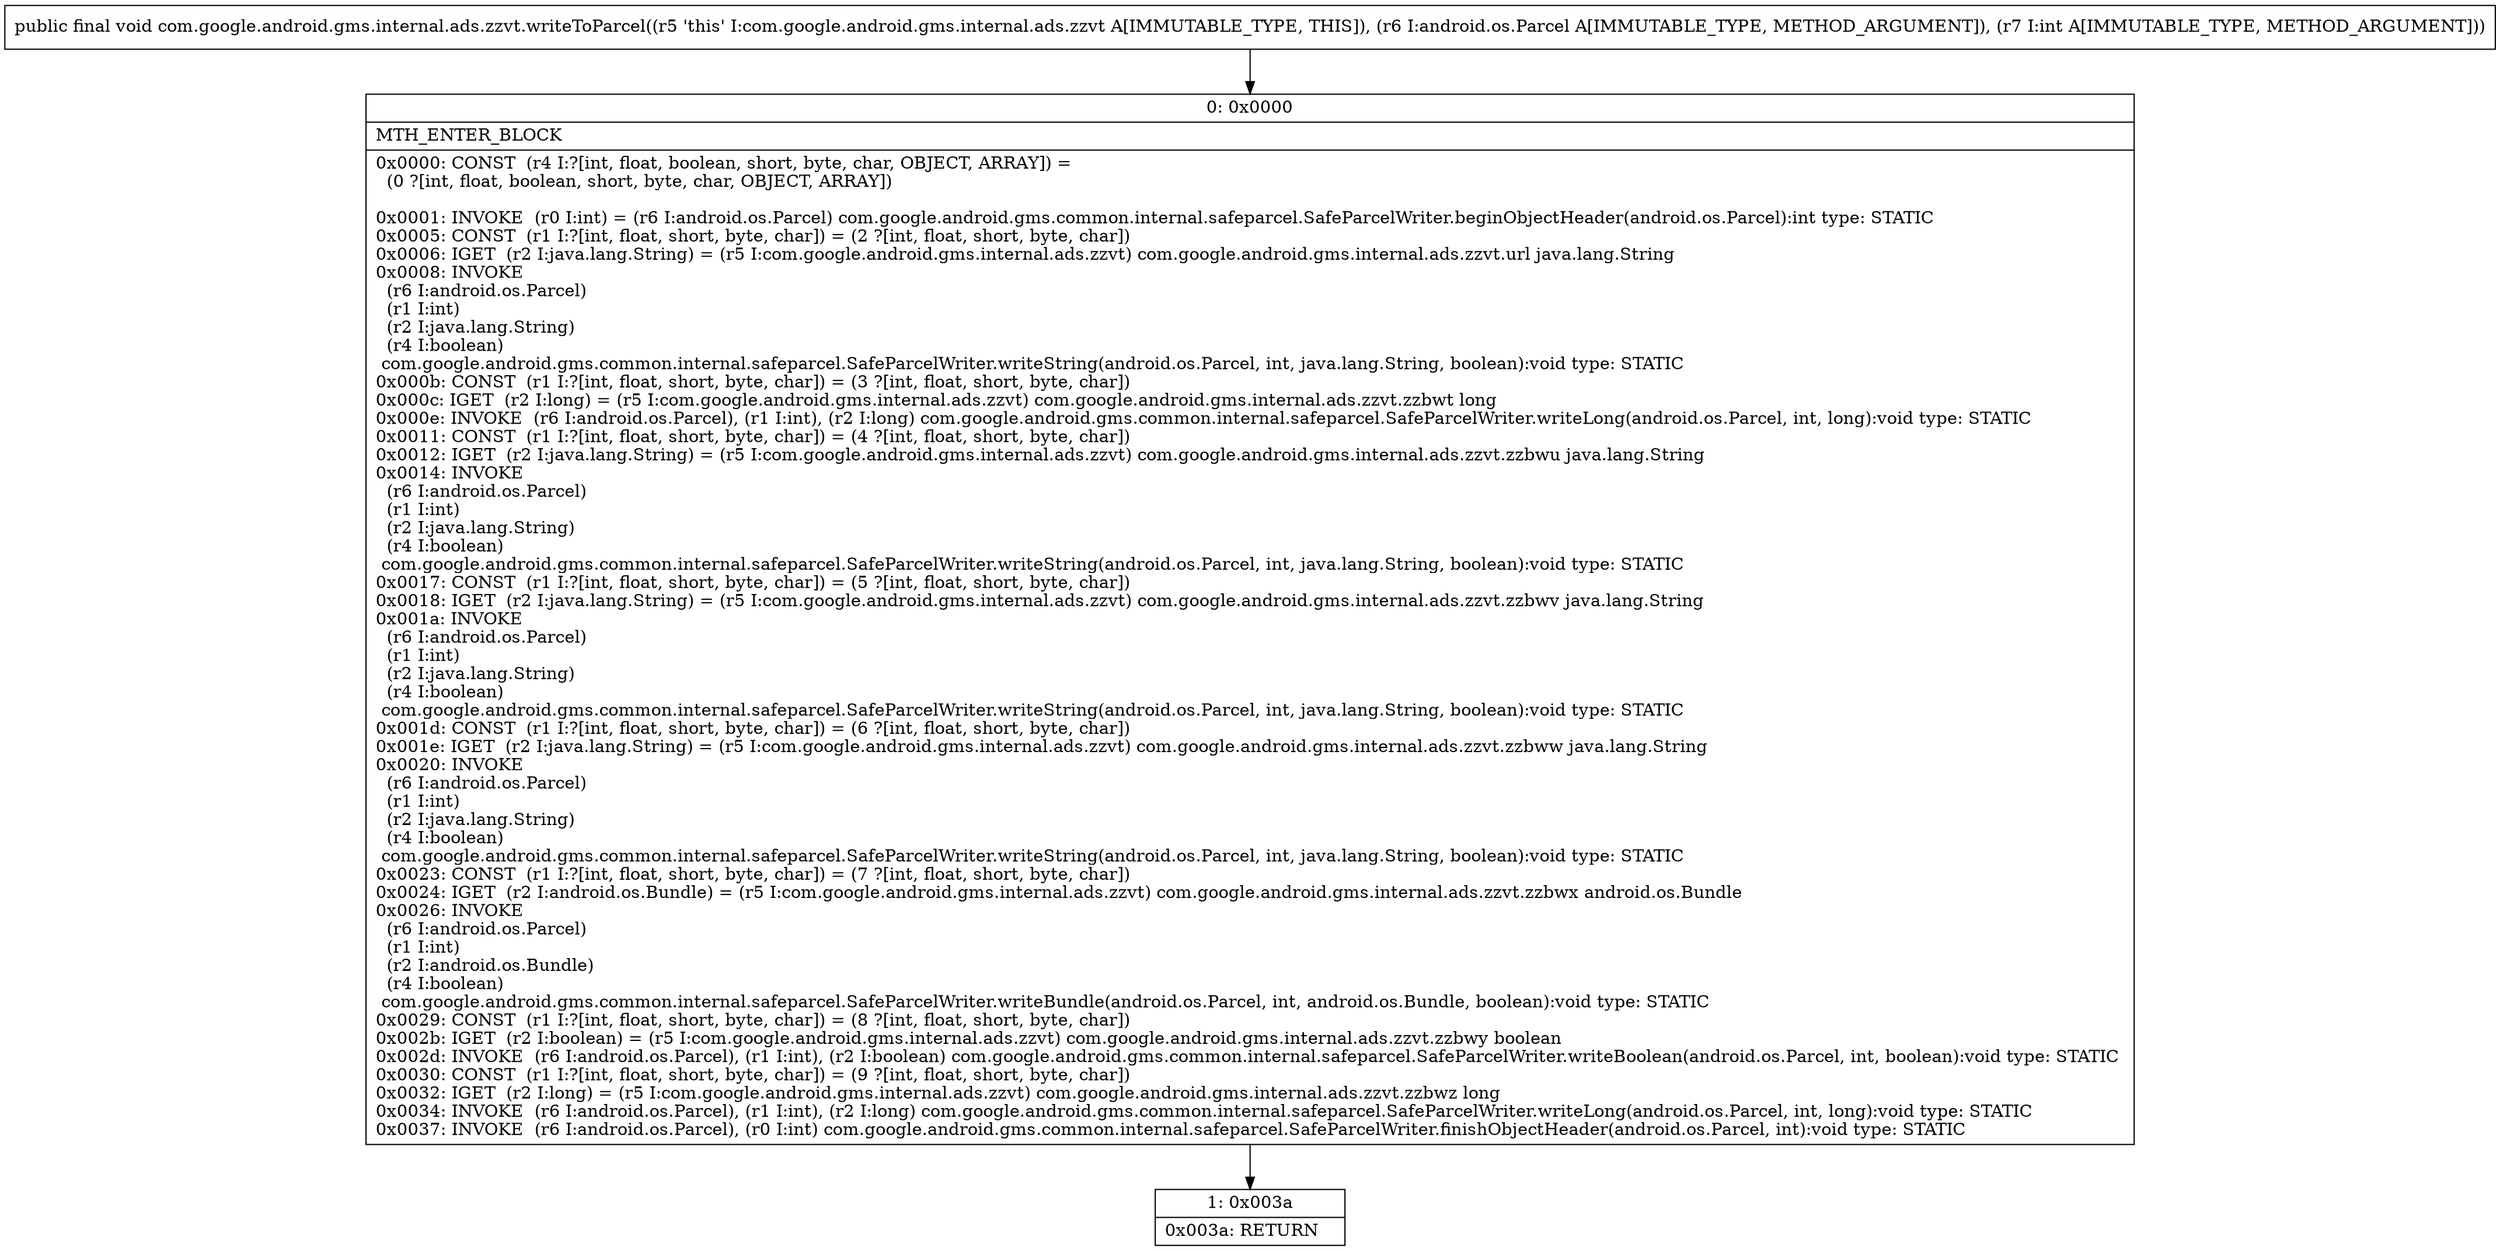 digraph "CFG forcom.google.android.gms.internal.ads.zzvt.writeToParcel(Landroid\/os\/Parcel;I)V" {
Node_0 [shape=record,label="{0\:\ 0x0000|MTH_ENTER_BLOCK\l|0x0000: CONST  (r4 I:?[int, float, boolean, short, byte, char, OBJECT, ARRAY]) = \l  (0 ?[int, float, boolean, short, byte, char, OBJECT, ARRAY])\l \l0x0001: INVOKE  (r0 I:int) = (r6 I:android.os.Parcel) com.google.android.gms.common.internal.safeparcel.SafeParcelWriter.beginObjectHeader(android.os.Parcel):int type: STATIC \l0x0005: CONST  (r1 I:?[int, float, short, byte, char]) = (2 ?[int, float, short, byte, char]) \l0x0006: IGET  (r2 I:java.lang.String) = (r5 I:com.google.android.gms.internal.ads.zzvt) com.google.android.gms.internal.ads.zzvt.url java.lang.String \l0x0008: INVOKE  \l  (r6 I:android.os.Parcel)\l  (r1 I:int)\l  (r2 I:java.lang.String)\l  (r4 I:boolean)\l com.google.android.gms.common.internal.safeparcel.SafeParcelWriter.writeString(android.os.Parcel, int, java.lang.String, boolean):void type: STATIC \l0x000b: CONST  (r1 I:?[int, float, short, byte, char]) = (3 ?[int, float, short, byte, char]) \l0x000c: IGET  (r2 I:long) = (r5 I:com.google.android.gms.internal.ads.zzvt) com.google.android.gms.internal.ads.zzvt.zzbwt long \l0x000e: INVOKE  (r6 I:android.os.Parcel), (r1 I:int), (r2 I:long) com.google.android.gms.common.internal.safeparcel.SafeParcelWriter.writeLong(android.os.Parcel, int, long):void type: STATIC \l0x0011: CONST  (r1 I:?[int, float, short, byte, char]) = (4 ?[int, float, short, byte, char]) \l0x0012: IGET  (r2 I:java.lang.String) = (r5 I:com.google.android.gms.internal.ads.zzvt) com.google.android.gms.internal.ads.zzvt.zzbwu java.lang.String \l0x0014: INVOKE  \l  (r6 I:android.os.Parcel)\l  (r1 I:int)\l  (r2 I:java.lang.String)\l  (r4 I:boolean)\l com.google.android.gms.common.internal.safeparcel.SafeParcelWriter.writeString(android.os.Parcel, int, java.lang.String, boolean):void type: STATIC \l0x0017: CONST  (r1 I:?[int, float, short, byte, char]) = (5 ?[int, float, short, byte, char]) \l0x0018: IGET  (r2 I:java.lang.String) = (r5 I:com.google.android.gms.internal.ads.zzvt) com.google.android.gms.internal.ads.zzvt.zzbwv java.lang.String \l0x001a: INVOKE  \l  (r6 I:android.os.Parcel)\l  (r1 I:int)\l  (r2 I:java.lang.String)\l  (r4 I:boolean)\l com.google.android.gms.common.internal.safeparcel.SafeParcelWriter.writeString(android.os.Parcel, int, java.lang.String, boolean):void type: STATIC \l0x001d: CONST  (r1 I:?[int, float, short, byte, char]) = (6 ?[int, float, short, byte, char]) \l0x001e: IGET  (r2 I:java.lang.String) = (r5 I:com.google.android.gms.internal.ads.zzvt) com.google.android.gms.internal.ads.zzvt.zzbww java.lang.String \l0x0020: INVOKE  \l  (r6 I:android.os.Parcel)\l  (r1 I:int)\l  (r2 I:java.lang.String)\l  (r4 I:boolean)\l com.google.android.gms.common.internal.safeparcel.SafeParcelWriter.writeString(android.os.Parcel, int, java.lang.String, boolean):void type: STATIC \l0x0023: CONST  (r1 I:?[int, float, short, byte, char]) = (7 ?[int, float, short, byte, char]) \l0x0024: IGET  (r2 I:android.os.Bundle) = (r5 I:com.google.android.gms.internal.ads.zzvt) com.google.android.gms.internal.ads.zzvt.zzbwx android.os.Bundle \l0x0026: INVOKE  \l  (r6 I:android.os.Parcel)\l  (r1 I:int)\l  (r2 I:android.os.Bundle)\l  (r4 I:boolean)\l com.google.android.gms.common.internal.safeparcel.SafeParcelWriter.writeBundle(android.os.Parcel, int, android.os.Bundle, boolean):void type: STATIC \l0x0029: CONST  (r1 I:?[int, float, short, byte, char]) = (8 ?[int, float, short, byte, char]) \l0x002b: IGET  (r2 I:boolean) = (r5 I:com.google.android.gms.internal.ads.zzvt) com.google.android.gms.internal.ads.zzvt.zzbwy boolean \l0x002d: INVOKE  (r6 I:android.os.Parcel), (r1 I:int), (r2 I:boolean) com.google.android.gms.common.internal.safeparcel.SafeParcelWriter.writeBoolean(android.os.Parcel, int, boolean):void type: STATIC \l0x0030: CONST  (r1 I:?[int, float, short, byte, char]) = (9 ?[int, float, short, byte, char]) \l0x0032: IGET  (r2 I:long) = (r5 I:com.google.android.gms.internal.ads.zzvt) com.google.android.gms.internal.ads.zzvt.zzbwz long \l0x0034: INVOKE  (r6 I:android.os.Parcel), (r1 I:int), (r2 I:long) com.google.android.gms.common.internal.safeparcel.SafeParcelWriter.writeLong(android.os.Parcel, int, long):void type: STATIC \l0x0037: INVOKE  (r6 I:android.os.Parcel), (r0 I:int) com.google.android.gms.common.internal.safeparcel.SafeParcelWriter.finishObjectHeader(android.os.Parcel, int):void type: STATIC \l}"];
Node_1 [shape=record,label="{1\:\ 0x003a|0x003a: RETURN   \l}"];
MethodNode[shape=record,label="{public final void com.google.android.gms.internal.ads.zzvt.writeToParcel((r5 'this' I:com.google.android.gms.internal.ads.zzvt A[IMMUTABLE_TYPE, THIS]), (r6 I:android.os.Parcel A[IMMUTABLE_TYPE, METHOD_ARGUMENT]), (r7 I:int A[IMMUTABLE_TYPE, METHOD_ARGUMENT])) }"];
MethodNode -> Node_0;
Node_0 -> Node_1;
}


